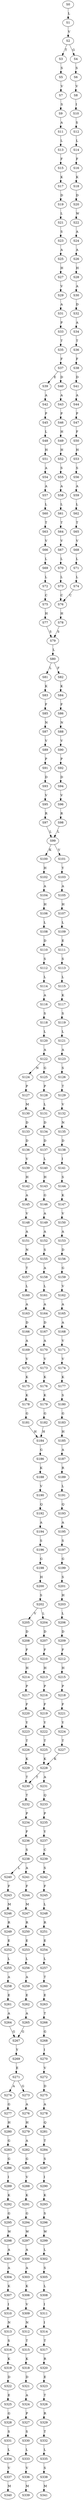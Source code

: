 strict digraph  {
	S0 -> S1 [ label = L ];
	S1 -> S2 [ label = V ];
	S2 -> S3 [ label = T ];
	S2 -> S4 [ label = G ];
	S3 -> S5 [ label = S ];
	S4 -> S6 [ label = S ];
	S5 -> S7 [ label = V ];
	S6 -> S8 [ label = V ];
	S7 -> S9 [ label = S ];
	S8 -> S10 [ label = I ];
	S9 -> S11 [ label = A ];
	S10 -> S12 [ label = S ];
	S11 -> S13 [ label = L ];
	S12 -> S14 [ label = L ];
	S13 -> S15 [ label = F ];
	S14 -> S16 [ label = F ];
	S15 -> S17 [ label = K ];
	S16 -> S18 [ label = K ];
	S17 -> S19 [ label = D ];
	S18 -> S20 [ label = D ];
	S19 -> S21 [ label = L ];
	S20 -> S22 [ label = W ];
	S21 -> S23 [ label = S ];
	S22 -> S24 [ label = A ];
	S23 -> S25 [ label = A ];
	S24 -> S26 [ label = A ];
	S25 -> S27 [ label = H ];
	S26 -> S28 [ label = H ];
	S27 -> S29 [ label = V ];
	S28 -> S30 [ label = A ];
	S29 -> S31 [ label = A ];
	S30 -> S32 [ label = D ];
	S31 -> S33 [ label = P ];
	S32 -> S34 [ label = A ];
	S33 -> S35 [ label = T ];
	S34 -> S36 [ label = T ];
	S35 -> S37 [ label = F ];
	S36 -> S38 [ label = F ];
	S37 -> S39 [ label = E ];
	S37 -> S40 [ label = D ];
	S38 -> S41 [ label = D ];
	S39 -> S42 [ label = A ];
	S40 -> S43 [ label = A ];
	S41 -> S44 [ label = A ];
	S42 -> S45 [ label = P ];
	S43 -> S46 [ label = P ];
	S44 -> S47 [ label = P ];
	S45 -> S48 [ label = L ];
	S46 -> S49 [ label = H ];
	S47 -> S50 [ label = F ];
	S48 -> S51 [ label = H ];
	S49 -> S52 [ label = H ];
	S50 -> S53 [ label = H ];
	S51 -> S54 [ label = A ];
	S52 -> S55 [ label = S ];
	S53 -> S56 [ label = S ];
	S54 -> S57 [ label = A ];
	S55 -> S58 [ label = A ];
	S56 -> S59 [ label = A ];
	S57 -> S60 [ label = L ];
	S58 -> S61 [ label = L ];
	S59 -> S62 [ label = L ];
	S60 -> S63 [ label = T ];
	S61 -> S64 [ label = T ];
	S62 -> S65 [ label = T ];
	S63 -> S66 [ label = V ];
	S64 -> S67 [ label = V ];
	S65 -> S68 [ label = V ];
	S66 -> S69 [ label = L ];
	S67 -> S70 [ label = L ];
	S68 -> S71 [ label = L ];
	S69 -> S72 [ label = L ];
	S70 -> S73 [ label = L ];
	S71 -> S74 [ label = L ];
	S72 -> S75 [ label = C ];
	S73 -> S76 [ label = C ];
	S74 -> S76 [ label = C ];
	S75 -> S77 [ label = H ];
	S76 -> S78 [ label = H ];
	S77 -> S79 [ label = S ];
	S78 -> S79 [ label = S ];
	S79 -> S80 [ label = L ];
	S80 -> S81 [ label = L ];
	S80 -> S82 [ label = F ];
	S81 -> S83 [ label = K ];
	S82 -> S84 [ label = K ];
	S83 -> S85 [ label = F ];
	S84 -> S86 [ label = F ];
	S85 -> S87 [ label = N ];
	S86 -> S88 [ label = N ];
	S87 -> S89 [ label = V ];
	S88 -> S90 [ label = V ];
	S89 -> S91 [ label = P ];
	S90 -> S92 [ label = P ];
	S91 -> S93 [ label = D ];
	S92 -> S94 [ label = D ];
	S93 -> S95 [ label = V ];
	S94 -> S96 [ label = V ];
	S95 -> S97 [ label = R ];
	S96 -> S98 [ label = R ];
	S97 -> S99 [ label = L ];
	S98 -> S99 [ label = L ];
	S99 -> S100 [ label = K ];
	S99 -> S101 [ label = V ];
	S100 -> S102 [ label = H ];
	S101 -> S103 [ label = Y ];
	S102 -> S104 [ label = A ];
	S103 -> S105 [ label = A ];
	S104 -> S106 [ label = H ];
	S105 -> S107 [ label = H ];
	S106 -> S108 [ label = L ];
	S107 -> S109 [ label = L ];
	S108 -> S110 [ label = D ];
	S109 -> S111 [ label = E ];
	S110 -> S112 [ label = S ];
	S111 -> S113 [ label = S ];
	S112 -> S114 [ label = L ];
	S113 -> S115 [ label = L ];
	S114 -> S116 [ label = A ];
	S115 -> S117 [ label = K ];
	S116 -> S118 [ label = S ];
	S117 -> S119 [ label = S ];
	S118 -> S120 [ label = L ];
	S119 -> S121 [ label = L ];
	S120 -> S122 [ label = A ];
	S121 -> S123 [ label = A ];
	S122 -> S124 [ label = N ];
	S122 -> S125 [ label = G ];
	S123 -> S126 [ label = S ];
	S124 -> S127 [ label = P ];
	S125 -> S128 [ label = P ];
	S126 -> S129 [ label = T ];
	S127 -> S130 [ label = M ];
	S128 -> S131 [ label = L ];
	S129 -> S132 [ label = V ];
	S130 -> S133 [ label = D ];
	S131 -> S134 [ label = D ];
	S132 -> S135 [ label = N ];
	S133 -> S136 [ label = D ];
	S134 -> S137 [ label = D ];
	S135 -> S138 [ label = D ];
	S136 -> S139 [ label = V ];
	S137 -> S140 [ label = L ];
	S138 -> S141 [ label = I ];
	S139 -> S142 [ label = H ];
	S140 -> S143 [ label = H ];
	S141 -> S144 [ label = S ];
	S142 -> S145 [ label = A ];
	S143 -> S146 [ label = G ];
	S144 -> S147 [ label = K ];
	S145 -> S148 [ label = V ];
	S146 -> S149 [ label = A ];
	S147 -> S150 [ label = V ];
	S148 -> S151 [ label = A ];
	S149 -> S152 [ label = A ];
	S150 -> S153 [ label = A ];
	S151 -> S154 [ label = N ];
	S152 -> S155 [ label = S ];
	S153 -> S156 [ label = D ];
	S154 -> S157 [ label = T ];
	S155 -> S158 [ label = A ];
	S156 -> S159 [ label = G ];
	S157 -> S160 [ label = L ];
	S158 -> S161 [ label = L ];
	S159 -> S162 [ label = V ];
	S160 -> S163 [ label = A ];
	S161 -> S164 [ label = A ];
	S162 -> S165 [ label = A ];
	S163 -> S166 [ label = D ];
	S164 -> S167 [ label = D ];
	S165 -> S168 [ label = A ];
	S166 -> S169 [ label = A ];
	S167 -> S170 [ label = A ];
	S168 -> S171 [ label = V ];
	S169 -> S172 [ label = V ];
	S170 -> S173 [ label = V ];
	S171 -> S174 [ label = V ];
	S172 -> S175 [ label = K ];
	S173 -> S176 [ label = K ];
	S174 -> S177 [ label = K ];
	S175 -> S178 [ label = K ];
	S176 -> S179 [ label = K ];
	S177 -> S180 [ label = S ];
	S178 -> S181 [ label = G ];
	S179 -> S182 [ label = G ];
	S180 -> S183 [ label = G ];
	S181 -> S184 [ label = H ];
	S182 -> S184 [ label = H ];
	S183 -> S185 [ label = H ];
	S184 -> S186 [ label = G ];
	S185 -> S187 [ label = A ];
	S186 -> S188 [ label = K ];
	S187 -> S189 [ label = R ];
	S188 -> S190 [ label = V ];
	S189 -> S191 [ label = L ];
	S190 -> S192 [ label = Q ];
	S191 -> S193 [ label = Q ];
	S192 -> S194 [ label = A ];
	S193 -> S195 [ label = A ];
	S194 -> S196 [ label = S ];
	S195 -> S197 [ label = S ];
	S196 -> S198 [ label = G ];
	S197 -> S199 [ label = G ];
	S198 -> S200 [ label = H ];
	S199 -> S201 [ label = S ];
	S200 -> S202 [ label = S ];
	S201 -> S203 [ label = H ];
	S202 -> S204 [ label = L ];
	S202 -> S205 [ label = V ];
	S203 -> S206 [ label = L ];
	S204 -> S207 [ label = D ];
	S205 -> S208 [ label = D ];
	S206 -> S209 [ label = D ];
	S207 -> S210 [ label = F ];
	S208 -> S211 [ label = F ];
	S209 -> S212 [ label = F ];
	S210 -> S213 [ label = H ];
	S211 -> S214 [ label = H ];
	S212 -> S215 [ label = H ];
	S213 -> S216 [ label = P ];
	S214 -> S217 [ label = P ];
	S215 -> S218 [ label = P ];
	S216 -> S219 [ label = F ];
	S217 -> S220 [ label = F ];
	S218 -> S221 [ label = F ];
	S219 -> S222 [ label = Y ];
	S220 -> S223 [ label = Y ];
	S221 -> S224 [ label = Y ];
	S222 -> S225 [ label = T ];
	S223 -> S226 [ label = T ];
	S224 -> S227 [ label = T ];
	S225 -> S228 [ label = K ];
	S226 -> S229 [ label = K ];
	S227 -> S228 [ label = K ];
	S228 -> S230 [ label = T ];
	S228 -> S231 [ label = A ];
	S229 -> S230 [ label = T ];
	S230 -> S232 [ label = T ];
	S231 -> S233 [ label = Q ];
	S232 -> S234 [ label = P ];
	S233 -> S235 [ label = P ];
	S234 -> S236 [ label = F ];
	S235 -> S237 [ label = Y ];
	S236 -> S238 [ label = S ];
	S237 -> S239 [ label = C ];
	S238 -> S240 [ label = L ];
	S238 -> S241 [ label = A ];
	S239 -> S242 [ label = S ];
	S240 -> S243 [ label = F ];
	S241 -> S244 [ label = F ];
	S242 -> S245 [ label = F ];
	S243 -> S246 [ label = M ];
	S244 -> S247 [ label = M ];
	S245 -> S248 [ label = L ];
	S246 -> S249 [ label = R ];
	S247 -> S250 [ label = R ];
	S248 -> S251 [ label = R ];
	S249 -> S252 [ label = E ];
	S250 -> S253 [ label = E ];
	S251 -> S254 [ label = E ];
	S252 -> S255 [ label = L ];
	S253 -> S256 [ label = L ];
	S254 -> S257 [ label = L ];
	S255 -> S258 [ label = A ];
	S256 -> S259 [ label = A ];
	S257 -> S260 [ label = T ];
	S258 -> S261 [ label = E ];
	S259 -> S262 [ label = E ];
	S260 -> S263 [ label = E ];
	S261 -> S264 [ label = A ];
	S262 -> S265 [ label = A ];
	S263 -> S266 [ label = T ];
	S264 -> S267 [ label = G ];
	S265 -> S267 [ label = G ];
	S266 -> S268 [ label = G ];
	S267 -> S269 [ label = Y ];
	S268 -> S270 [ label = I ];
	S269 -> S271 [ label = E ];
	S270 -> S272 [ label = V ];
	S271 -> S273 [ label = G ];
	S271 -> S274 [ label = A ];
	S272 -> S275 [ label = D ];
	S273 -> S276 [ label = A ];
	S274 -> S277 [ label = G ];
	S275 -> S278 [ label = A ];
	S276 -> S279 [ label = H ];
	S277 -> S280 [ label = H ];
	S278 -> S281 [ label = Q ];
	S279 -> S282 [ label = A ];
	S280 -> S283 [ label = G ];
	S281 -> S284 [ label = T ];
	S282 -> S285 [ label = G ];
	S283 -> S286 [ label = G ];
	S284 -> S287 [ label = S ];
	S285 -> S288 [ label = V ];
	S286 -> S289 [ label = I ];
	S287 -> S290 [ label = I ];
	S288 -> S291 [ label = K ];
	S289 -> S292 [ label = K ];
	S290 -> S293 [ label = K ];
	S291 -> S294 [ label = G ];
	S292 -> S295 [ label = G ];
	S293 -> S296 [ label = S ];
	S294 -> S297 [ label = W ];
	S295 -> S298 [ label = W ];
	S296 -> S299 [ label = W ];
	S297 -> S300 [ label = A ];
	S298 -> S301 [ label = A ];
	S299 -> S302 [ label = L ];
	S300 -> S303 [ label = A ];
	S301 -> S304 [ label = A ];
	S302 -> S305 [ label = S ];
	S303 -> S306 [ label = K ];
	S304 -> S307 [ label = K ];
	S305 -> S308 [ label = L ];
	S306 -> S309 [ label = V ];
	S307 -> S310 [ label = I ];
	S308 -> S311 [ label = I ];
	S309 -> S312 [ label = N ];
	S310 -> S313 [ label = N ];
	S311 -> S314 [ label = I ];
	S312 -> S315 [ label = T ];
	S313 -> S316 [ label = S ];
	S314 -> S317 [ label = T ];
	S315 -> S318 [ label = K ];
	S316 -> S319 [ label = K ];
	S317 -> S320 [ label = R ];
	S318 -> S321 [ label = D ];
	S319 -> S322 [ label = D ];
	S320 -> S323 [ label = E ];
	S321 -> S324 [ label = A ];
	S322 -> S325 [ label = E ];
	S323 -> S326 [ label = T ];
	S324 -> S327 [ label = P ];
	S325 -> S328 [ label = G ];
	S326 -> S329 [ label = R ];
	S327 -> S330 [ label = S ];
	S328 -> S331 [ label = S ];
	S329 -> S332 [ label = T ];
	S330 -> S333 [ label = L ];
	S331 -> S334 [ label = L ];
	S332 -> S335 [ label = L ];
	S333 -> S336 [ label = V ];
	S334 -> S337 [ label = V ];
	S335 -> S338 [ label = S ];
	S336 -> S339 [ label = M ];
	S337 -> S340 [ label = M ];
	S338 -> S341 [ label = M ];
}

